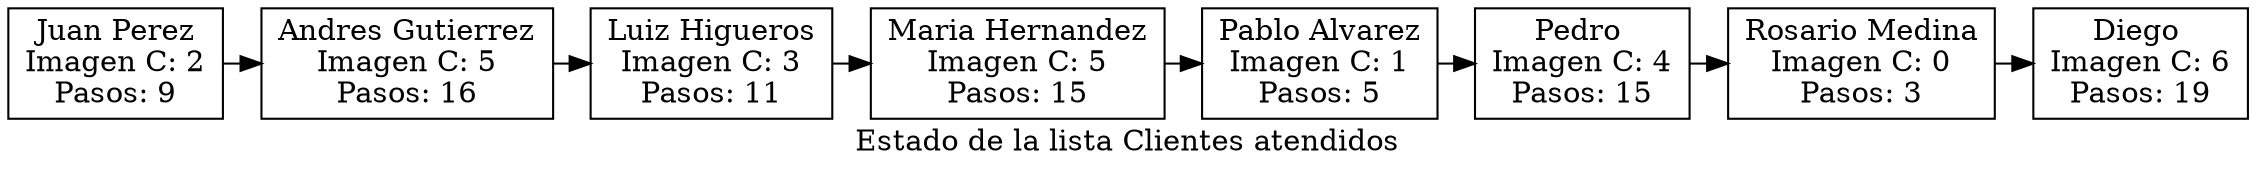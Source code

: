 digraph G{
label="Estado de la lista Clientes atendidos";
node[shape=box];
n2055281021[label="Juan Perez
Imagen C: 2
Pasos: 9"];
n1554547125[label="Andres Gutierrez
Imagen C: 5
Pasos: 16"];
n617901222[label="Luiz Higueros
Imagen C: 3
Pasos: 11"];
n1159190947[label="Maria Hernandez
Imagen C: 5
Pasos: 15"];
n925858445[label="Pablo Alvarez
Imagen C: 1
Pasos: 5"];
n798154996[label="Pedro 
Imagen C: 4
Pasos: 15"];
n681842940[label="Rosario Medina
Imagen C: 0
Pasos: 3"];
n1392838282[label="Diego 
Imagen C: 6
Pasos: 19"];

{rank=same;
n2055281021->n1554547125;
n1554547125->n617901222;
n617901222->n1159190947;
n1159190947->n925858445;
n925858445->n798154996;
n798154996->n681842940;
n681842940->n1392838282;

}
}